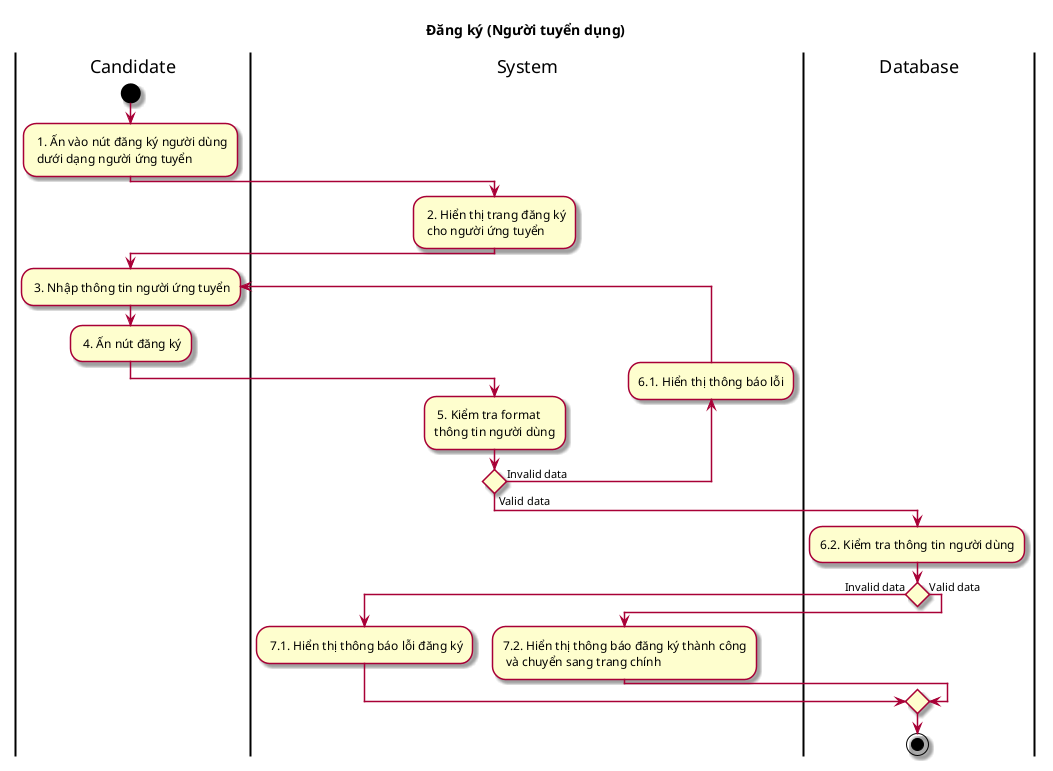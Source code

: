 @startuml ActDangKy(NguoiTuyenDung)

skin rose
title Đăng ký (Người tuyển dụng)
|Candidate|
start
: 1. Ấn vào nút đăng ký người dùng\n dưới dạng người ứng tuyển;
|System|
: 2. Hiển thị trang đăng ký\n cho người ứng tuyển;
|Candidate|
repeat : 3. Nhập thông tin người ứng tuyển;
: 4. Ấn nút đăng ký;
|System|
: 5. Kiểm tra format \nthông tin người dùng;
backward :6.1. Hiển thị thông báo lỗi;
repeat while () is (Invalid data) not (Valid data) 
|Database|
:6.2. Kiểm tra thông tin người dùng;
if () then (Invalid data)
    |System|
    : 7.1. Hiển thị thông báo lỗi đăng ký;
else (Valid data)
    |System|
    :7.2. Hiển thị thông báo đăng ký thành công\n và chuyển sang trang chính;
    endif
|Database|
stop

